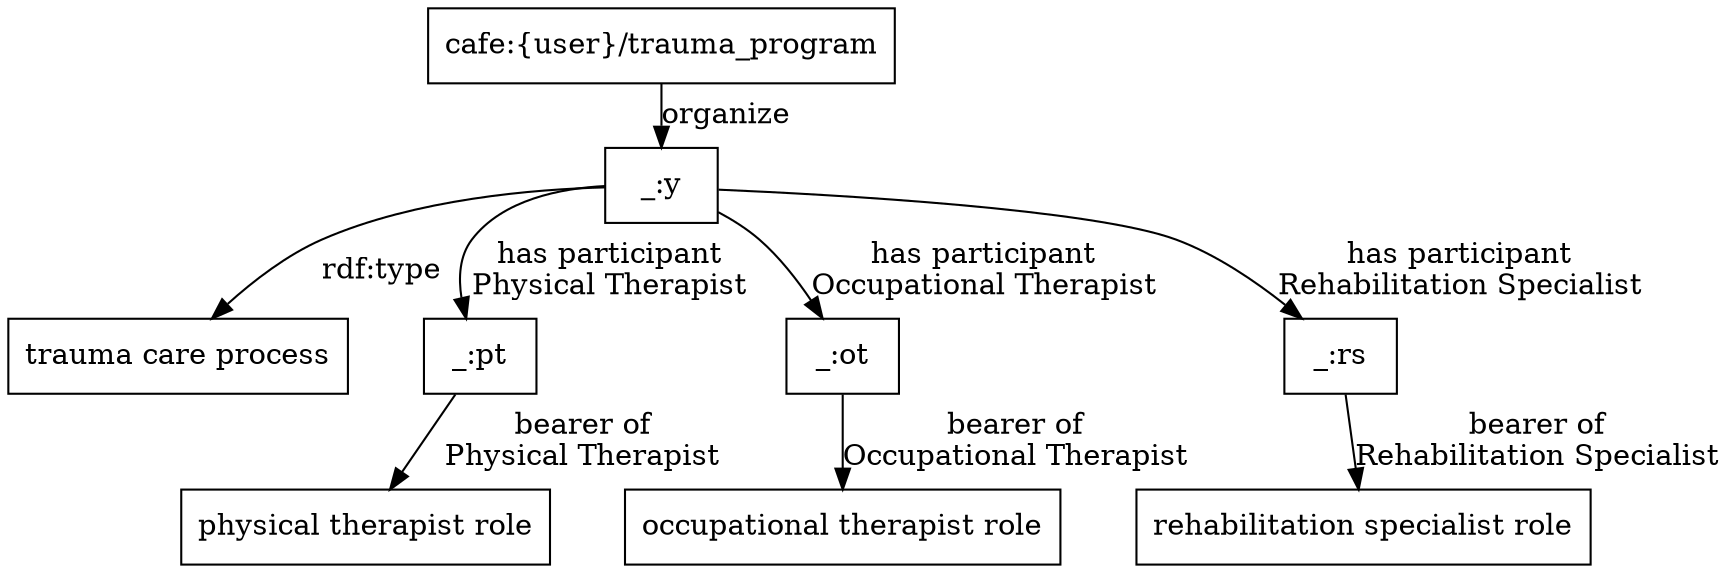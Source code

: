 digraph g { node [shape=rectangle];
graph [splines=true, nodesep=.5, ranksep=0, overlap=false];
"cafe:{user}/trauma_program" -> "_:y" [label="organize"]
"_:y" -> "trauma care process" [label="rdf:type"]
"_:y" -> "_:pt" [label="has participant
Physical Therapist"]
"_:y" -> "_:ot" [label="has participant
Occupational Therapist"]
"_:y" -> "_:rs" [label="has participant
Rehabilitation Specialist"]
"_:pt" -> "physical therapist role" [label="bearer of
Physical Therapist"]
"_:ot" -> "occupational therapist role" [label="bearer of
Occupational Therapist"]
"_:rs" -> "rehabilitation specialist role" [label="bearer of
Rehabilitation Specialist"]
}